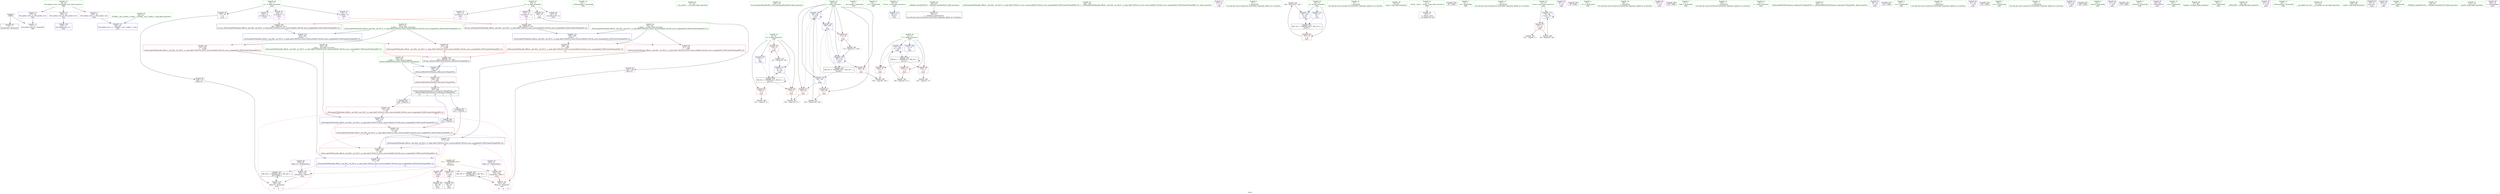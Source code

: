 digraph "SVFG" {
	label="SVFG";

	Node0x55a0fa89cbf0 [shape=record,color=grey,label="{NodeID: 0\nNullPtr}"];
	Node0x55a0fa89cbf0 -> Node0x55a0fa8b5e20[style=solid];
	Node0x55a0fa89cbf0 -> Node0x55a0fa8b50e0[style=solid];
	Node0x55a0fa8b5510 [shape=record,color=red,label="{NodeID: 97\n208\<--200\n\<--__a.addr\n_ZSt4swapIcENSt9enable_ifIXsr6__and_ISt6__not_ISt15__is_tuple_likeIT_EESt21is_move_constructibleIS3_ESt18is_move_assignableIS3_EEE5valueEvE4typeERS3_SC_\n|{<s0>15}}"];
	Node0x55a0fa8b5510:s0 -> Node0x55a0fa8d6030[style=solid,color=red];
	Node0x55a0fa8b2c10 [shape=record,color=green,label="{NodeID: 14\n32\<--1\n_ZZ4mainE2sy\<--dummyObj\nGlob }"];
	Node0x55a0fa8b50e0 [shape=record,color=blue, style = dotted,label="{NodeID: 111\n237\<--3\nllvm.global_ctors_2\<--dummyVal\nGlob }"];
	Node0x55a0fa8b3a10 [shape=record,color=green,label="{NodeID: 28\n51\<--52\n__cxa_atexit\<--__cxa_atexit_field_insensitive\n}"];
	Node0x55a0fa8bacf0 [shape=record,color=blue,label="{NodeID: 125\n202\<--199\n__b.addr\<--__b\n_ZSt4swapIcENSt9enable_ifIXsr6__and_ISt6__not_ISt15__is_tuple_likeIT_EESt21is_move_constructibleIS3_ESt18is_move_assignableIS3_EEE5valueEvE4typeERS3_SC_\n}"];
	Node0x55a0fa8bacf0 -> Node0x55a0fa8b56b0[style=dashed];
	Node0x55a0fa8bacf0 -> Node0x55a0fa8b5780[style=dashed];
	Node0x55a0fa8b46c0 [shape=record,color=green,label="{NodeID: 42\n120\<--121\nllvm.memcpy.p0i8.p0i8.i64\<--llvm.memcpy.p0i8.p0i8.i64_field_insensitive\n}"];
	Node0x55a0fa8b6360 [shape=record,color=black,label="{NodeID: 56\n92\<--89\ncall1\<--\nmain\n}"];
	Node0x55a0fa8b6ec0 [shape=record,color=purple,label="{NodeID: 70\n242\<--32\noffset_0\<--_ZZ4mainE2sy\n}"];
	Node0x55a0fa8b6ec0 -> Node0x55a0fa8b4c40[style=solid];
	Node0x55a0fa8d6460 [shape=record,color=black,label="{NodeID: 250\n199 = PHI(126, 155, )\n1st arg _ZSt4swapIcENSt9enable_ifIXsr6__and_ISt6__not_ISt15__is_tuple_likeIT_EESt21is_move_constructibleIS3_ESt18is_move_assignableIS3_EEE5valueEvE4typeERS3_SC_ }"];
	Node0x55a0fa8d6460 -> Node0x55a0fa8bacf0[style=solid];
	Node0x55a0fa8b7ab0 [shape=record,color=red,label="{NodeID: 84\n130\<--8\n\<--X\nmain\n}"];
	Node0x55a0fa8b7ab0 -> Node0x55a0fa8be670[style=solid];
	Node0x55a0fa89d580 [shape=record,color=green,label="{NodeID: 1\n7\<--1\n__dso_handle\<--dummyObj\nGlob }"];
	Node0x55a0fa8b55e0 [shape=record,color=red,label="{NodeID: 98\n217\<--200\n\<--__a.addr\n_ZSt4swapIcENSt9enable_ifIXsr6__and_ISt6__not_ISt15__is_tuple_likeIT_EESt21is_move_constructibleIS3_ESt18is_move_assignableIS3_EEE5valueEvE4typeERS3_SC_\n}"];
	Node0x55a0fa8b55e0 -> Node0x55a0fa8bae90[style=solid];
	Node0x55a0fa8b2d10 [shape=record,color=green,label="{NodeID: 15\n34\<--1\n.str.7\<--dummyObj\nGlob }"];
	Node0x55a0fa8b51e0 [shape=record,color=blue,label="{NodeID: 112\n66\<--81\nretval\<--\nmain\n}"];
	Node0x55a0fa8b3b10 [shape=record,color=green,label="{NodeID: 29\n50\<--56\n_ZNSt8ios_base4InitD1Ev\<--_ZNSt8ios_base4InitD1Ev_field_insensitive\n}"];
	Node0x55a0fa8b3b10 -> Node0x55a0fa8b5f20[style=solid];
	Node0x55a0fa8badc0 [shape=record,color=blue,label="{NodeID: 126\n204\<--212\n__tmp\<--\n_ZSt4swapIcENSt9enable_ifIXsr6__and_ISt6__not_ISt15__is_tuple_likeIT_EESt21is_move_constructibleIS3_ESt18is_move_assignableIS3_EEE5valueEvE4typeERS3_SC_\n}"];
	Node0x55a0fa8badc0 -> Node0x55a0fa8b5920[style=dashed];
	Node0x55a0fa8badc0 -> Node0x55a0fa8b59f0[style=dashed];
	Node0x55a0fa8b47c0 [shape=record,color=green,label="{NodeID: 43\n128\<--129\n_ZSt4swapIcENSt9enable_ifIXsr6__and_ISt6__not_ISt15__is_tuple_likeIT_EESt21is_move_constructibleIS3_ESt18is_move_assignableIS3_EEE5valueEvE4typeERS3_SC_\<--_ZSt4swapIcENSt9enable_ifIXsr6__and_ISt6__not_ISt15__is_tuple_likeIT_EESt21is_move_constructibleIS3_ESt18is_move_assignableIS3_EEE5valueEvE4typeERS3_SC__field_insensitive\n}"];
	Node0x55a0fa8b6430 [shape=record,color=black,label="{NodeID: 57\n224\<--229\n_ZSt4moveIRcEONSt16remove_referenceIT_E4typeEOS2__ret\<--\n_ZSt4moveIRcEONSt16remove_referenceIT_E4typeEOS2_\n|{<s0>15|<s1>16|<s2>17}}"];
	Node0x55a0fa8b6430:s0 -> Node0x55a0fa8d5c00[style=solid,color=blue];
	Node0x55a0fa8b6430:s1 -> Node0x55a0fa8d5df0[style=solid,color=blue];
	Node0x55a0fa8b6430:s2 -> Node0x55a0fa8d5ef0[style=solid,color=blue];
	Node0x55a0fa8b6f90 [shape=record,color=purple,label="{NodeID: 71\n175\<--34\n\<--.str.7\nmain\n}"];
	Node0x55a0fa8b7b80 [shape=record,color=red,label="{NodeID: 85\n137\<--8\n\<--X\nmain\n}"];
	Node0x55a0fa8b7b80 -> Node0x55a0fa8b8530[style=solid];
	Node0x55a0fa8b1c20 [shape=record,color=green,label="{NodeID: 2\n9\<--1\n\<--dummyObj\nCan only get source location for instruction, argument, global var or function.}"];
	Node0x55a0fa8bdef0 [shape=record,color=grey,label="{NodeID: 182\n108 = Binary(107, 109, )\n}"];
	Node0x55a0fa8bdef0 -> Node0x55a0fa8ba4d0[style=solid];
	Node0x55a0fa8b56b0 [shape=record,color=red,label="{NodeID: 99\n214\<--202\n\<--__b.addr\n_ZSt4swapIcENSt9enable_ifIXsr6__and_ISt6__not_ISt15__is_tuple_likeIT_EESt21is_move_constructibleIS3_ESt18is_move_assignableIS3_EEE5valueEvE4typeERS3_SC_\n|{<s0>16}}"];
	Node0x55a0fa8b56b0:s0 -> Node0x55a0fa8d6030[style=solid,color=red];
	Node0x55a0fa8b2e10 [shape=record,color=green,label="{NodeID: 16\n37\<--1\n\<--dummyObj\nCan only get source location for instruction, argument, global var or function.}"];
	Node0x55a0fa8b52b0 [shape=record,color=blue,label="{NodeID: 113\n74\<--9\nk\<--\nmain\n}"];
	Node0x55a0fa8b52b0 -> Node0x55a0fa8c7f80[style=dashed];
	Node0x55a0fa8b3c10 [shape=record,color=green,label="{NodeID: 30\n63\<--64\nmain\<--main_field_insensitive\n}"];
	Node0x55a0fa8bae90 [shape=record,color=blue,label="{NodeID: 127\n217\<--216\n\<--\n_ZSt4swapIcENSt9enable_ifIXsr6__and_ISt6__not_ISt15__is_tuple_likeIT_EESt21is_move_constructibleIS3_ESt18is_move_assignableIS3_EEE5valueEvE4typeERS3_SC_\n}"];
	Node0x55a0fa8bae90 -> Node0x55a0fa8b59f0[style=dashed];
	Node0x55a0fa8bae90 -> Node0x55a0fa8baf60[style=dashed];
	Node0x55a0fa8b48c0 [shape=record,color=green,label="{NodeID: 44\n200\<--201\n__a.addr\<--__a.addr_field_insensitive\n_ZSt4swapIcENSt9enable_ifIXsr6__and_ISt6__not_ISt15__is_tuple_likeIT_EESt21is_move_constructibleIS3_ESt18is_move_assignableIS3_EEE5valueEvE4typeERS3_SC_\n}"];
	Node0x55a0fa8b48c0 -> Node0x55a0fa8b5510[style=solid];
	Node0x55a0fa8b48c0 -> Node0x55a0fa8b55e0[style=solid];
	Node0x55a0fa8b48c0 -> Node0x55a0fa8bac20[style=solid];
	Node0x55a0fa8b6500 [shape=record,color=purple,label="{NodeID: 58\n47\<--4\n\<--_ZStL8__ioinit\n__cxx_global_var_init\n}"];
	Node0x55a0fa8d3aa0 [shape=record,color=black,label="{NodeID: 238\n93 = PHI()\n}"];
	Node0x55a0fa8b7060 [shape=record,color=purple,label="{NodeID: 72\n235\<--36\nllvm.global_ctors_0\<--llvm.global_ctors\nGlob }"];
	Node0x55a0fa8b7060 -> Node0x55a0fa8b4ee0[style=solid];
	Node0x55a0fa8b7c50 [shape=record,color=red,label="{NodeID: 86\n151\<--11\n\<--Y\nmain\n}"];
	Node0x55a0fa8b7c50 -> Node0x55a0fa8beaf0[style=solid];
	Node0x55a0fa8b1cb0 [shape=record,color=green,label="{NodeID: 3\n13\<--1\n.str\<--dummyObj\nGlob }"];
	Node0x55a0fa8be070 [shape=record,color=grey,label="{NodeID: 183\n145 = Binary(144, 109, )\n}"];
	Node0x55a0fa8be070 -> Node0x55a0fa8ba810[style=solid];
	Node0x55a0fa8b5780 [shape=record,color=red,label="{NodeID: 100\n221\<--202\n\<--__b.addr\n_ZSt4swapIcENSt9enable_ifIXsr6__and_ISt6__not_ISt15__is_tuple_likeIT_EESt21is_move_constructibleIS3_ESt18is_move_assignableIS3_EEE5valueEvE4typeERS3_SC_\n}"];
	Node0x55a0fa8b5780 -> Node0x55a0fa8baf60[style=solid];
	Node0x55a0fa8b2f10 [shape=record,color=green,label="{NodeID: 17\n81\<--1\n\<--dummyObj\nCan only get source location for instruction, argument, global var or function.}"];
	Node0x55a0fa8b5380 [shape=record,color=blue,label="{NodeID: 114\n72\<--98\nIcase\<--dec\nmain\n}"];
	Node0x55a0fa8b5380 -> Node0x55a0fa8b83a0[style=dashed];
	Node0x55a0fa8b5380 -> Node0x55a0fa8b5380[style=dashed];
	Node0x55a0fa8b3d10 [shape=record,color=green,label="{NodeID: 31\n66\<--67\nretval\<--retval_field_insensitive\nmain\n}"];
	Node0x55a0fa8b3d10 -> Node0x55a0fa8b51e0[style=solid];
	Node0x55a0fa8baf60 [shape=record,color=blue,label="{NodeID: 128\n221\<--220\n\<--\n_ZSt4swapIcENSt9enable_ifIXsr6__and_ISt6__not_ISt15__is_tuple_likeIT_EESt21is_move_constructibleIS3_ESt18is_move_assignableIS3_EEE5valueEvE4typeERS3_SC_\n|{<s0>9|<s1>12}}"];
	Node0x55a0fa8baf60:s0 -> Node0x55a0fa8c8480[style=dashed,color=blue];
	Node0x55a0fa8baf60:s1 -> Node0x55a0fa8c8980[style=dashed,color=blue];
	Node0x55a0fa8b4990 [shape=record,color=green,label="{NodeID: 45\n202\<--203\n__b.addr\<--__b.addr_field_insensitive\n_ZSt4swapIcENSt9enable_ifIXsr6__and_ISt6__not_ISt15__is_tuple_likeIT_EESt21is_move_constructibleIS3_ESt18is_move_assignableIS3_EEE5valueEvE4typeERS3_SC_\n}"];
	Node0x55a0fa8b4990 -> Node0x55a0fa8b56b0[style=solid];
	Node0x55a0fa8b4990 -> Node0x55a0fa8b5780[style=solid];
	Node0x55a0fa8b4990 -> Node0x55a0fa8bacf0[style=solid];
	Node0x55a0fa8b65d0 [shape=record,color=purple,label="{NodeID: 59\n84\<--13\n\<--.str\nmain\n}"];
	Node0x55a0fa8d3b70 [shape=record,color=black,label="{NodeID: 239\n48 = PHI()\n}"];
	Node0x55a0fa8b7160 [shape=record,color=purple,label="{NodeID: 73\n236\<--36\nllvm.global_ctors_1\<--llvm.global_ctors\nGlob }"];
	Node0x55a0fa8b7160 -> Node0x55a0fa8b4fe0[style=solid];
	Node0x55a0fa8b7d20 [shape=record,color=red,label="{NodeID: 87\n157\<--11\n\<--Y\nmain\n}"];
	Node0x55a0fa8b7d20 -> Node0x55a0fa8be1f0[style=solid];
	Node0x55a0fa8b1d40 [shape=record,color=green,label="{NodeID: 4\n15\<--1\n.str.1\<--dummyObj\nGlob }"];
	Node0x55a0fa8be1f0 [shape=record,color=grey,label="{NodeID: 184\n158 = Binary(9, 157, )\n}"];
	Node0x55a0fa8be1f0 -> Node0x55a0fa8ba9b0[style=solid];
	Node0x55a0fa8b5850 [shape=record,color=red,label="{NodeID: 101\n212\<--209\n\<--call\n_ZSt4swapIcENSt9enable_ifIXsr6__and_ISt6__not_ISt15__is_tuple_likeIT_EESt21is_move_constructibleIS3_ESt18is_move_assignableIS3_EEE5valueEvE4typeERS3_SC_\n}"];
	Node0x55a0fa8b5850 -> Node0x55a0fa8badc0[style=solid];
	Node0x55a0fa8b3010 [shape=record,color=green,label="{NodeID: 18\n99\<--1\n\<--dummyObj\nCan only get source location for instruction, argument, global var or function.}"];
	Node0x55a0fa8c6b80 [shape=record,color=black,label="{NodeID: 198\nMR_4V_2 = PHI(MR_4V_4, MR_4V_1, )\npts\{10 \}\n}"];
	Node0x55a0fa8c6b80 -> Node0x55a0fa8b79e0[style=dashed];
	Node0x55a0fa8c6b80 -> Node0x55a0fa8b7ab0[style=dashed];
	Node0x55a0fa8c6b80 -> Node0x55a0fa8b7b80[style=dashed];
	Node0x55a0fa8c6b80 -> Node0x55a0fa8ba670[style=dashed];
	Node0x55a0fa8c6b80 -> Node0x55a0fa8c6b80[style=dashed];
	Node0x55a0fa8ba4d0 [shape=record,color=blue,label="{NodeID: 115\n74\<--108\nk\<--inc\nmain\n}"];
	Node0x55a0fa8ba4d0 -> Node0x55a0fa8c7f80[style=dashed];
	Node0x55a0fa8b3de0 [shape=record,color=green,label="{NodeID: 32\n68\<--69\ni\<--i_field_insensitive\nmain\n}"];
	Node0x55a0fa8b3de0 -> Node0x55a0fa8b8060[style=solid];
	Node0x55a0fa8b3de0 -> Node0x55a0fa8b8130[style=solid];
	Node0x55a0fa8b3de0 -> Node0x55a0fa8b8200[style=solid];
	Node0x55a0fa8b3de0 -> Node0x55a0fa8b82d0[style=solid];
	Node0x55a0fa8b3de0 -> Node0x55a0fa8ba740[style=solid];
	Node0x55a0fa8b3de0 -> Node0x55a0fa8ba810[style=solid];
	Node0x55a0fa8b3de0 -> Node0x55a0fa8baa80[style=solid];
	Node0x55a0fa8b3de0 -> Node0x55a0fa8bab50[style=solid];
	Node0x55a0fa8bb030 [shape=record,color=blue,label="{NodeID: 129\n226\<--225\n__t.addr\<--__t\n_ZSt4moveIRcEONSt16remove_referenceIT_E4typeEOS2_\n}"];
	Node0x55a0fa8bb030 -> Node0x55a0fa8b5ac0[style=dashed];
	Node0x55a0fa8b4a60 [shape=record,color=green,label="{NodeID: 46\n204\<--205\n__tmp\<--__tmp_field_insensitive\n_ZSt4swapIcENSt9enable_ifIXsr6__and_ISt6__not_ISt15__is_tuple_likeIT_EESt21is_move_constructibleIS3_ESt18is_move_assignableIS3_EEE5valueEvE4typeERS3_SC_\n|{|<s1>17}}"];
	Node0x55a0fa8b4a60 -> Node0x55a0fa8badc0[style=solid];
	Node0x55a0fa8b4a60:s1 -> Node0x55a0fa8d6030[style=solid,color=red];
	Node0x55a0fa8b66a0 [shape=record,color=purple,label="{NodeID: 60\n85\<--15\n\<--.str.1\nmain\n}"];
	Node0x55a0fa8d3670 [shape=record,color=black,label="{NodeID: 240\n104 = PHI()\n}"];
	Node0x55a0fa8b7260 [shape=record,color=purple,label="{NodeID: 74\n237\<--36\nllvm.global_ctors_2\<--llvm.global_ctors\nGlob }"];
	Node0x55a0fa8b7260 -> Node0x55a0fa8b50e0[style=solid];
	Node0x55a0fa8b7df0 [shape=record,color=red,label="{NodeID: 88\n164\<--11\n\<--Y\nmain\n}"];
	Node0x55a0fa8b7df0 -> Node0x55a0fa8be970[style=solid];
	Node0x55a0fa8b1dd0 [shape=record,color=green,label="{NodeID: 5\n17\<--1\nstdin\<--dummyObj\nGlob }"];
	Node0x55a0fa8be370 [shape=record,color=grey,label="{NodeID: 185\n172 = Binary(171, 109, )\n}"];
	Node0x55a0fa8be370 -> Node0x55a0fa8bab50[style=solid];
	Node0x55a0fa8b5920 [shape=record,color=red,label="{NodeID: 102\n216\<--215\n\<--call1\n_ZSt4swapIcENSt9enable_ifIXsr6__and_ISt6__not_ISt15__is_tuple_likeIT_EESt21is_move_constructibleIS3_ESt18is_move_assignableIS3_EEE5valueEvE4typeERS3_SC_\n}"];
	Node0x55a0fa8b5920 -> Node0x55a0fa8bae90[style=solid];
	Node0x55a0fa8b3110 [shape=record,color=green,label="{NodeID: 19\n109\<--1\n\<--dummyObj\nCan only get source location for instruction, argument, global var or function.}"];
	Node0x55a0fa8c7080 [shape=record,color=black,label="{NodeID: 199\nMR_6V_2 = PHI(MR_6V_4, MR_6V_1, )\npts\{12 \}\n}"];
	Node0x55a0fa8c7080 -> Node0x55a0fa8b7c50[style=dashed];
	Node0x55a0fa8c7080 -> Node0x55a0fa8b7d20[style=dashed];
	Node0x55a0fa8c7080 -> Node0x55a0fa8b7df0[style=dashed];
	Node0x55a0fa8c7080 -> Node0x55a0fa8ba9b0[style=dashed];
	Node0x55a0fa8c7080 -> Node0x55a0fa8c7080[style=dashed];
	Node0x55a0fa8ba5a0 [shape=record,color=blue, style = dotted,label="{NodeID: 116\n238\<--240\noffset_0\<--dummyVal\nmain\n|{|<s1>9|<s2>9|<s3>9}}"];
	Node0x55a0fa8ba5a0 -> Node0x55a0fa8c8480[style=dashed];
	Node0x55a0fa8ba5a0:s1 -> Node0x55a0fa8b5850[style=dashed,color=red];
	Node0x55a0fa8ba5a0:s2 -> Node0x55a0fa8b5920[style=dashed,color=red];
	Node0x55a0fa8ba5a0:s3 -> Node0x55a0fa8bae90[style=dashed,color=red];
	Node0x55a0fa8b3eb0 [shape=record,color=green,label="{NodeID: 33\n70\<--71\nj\<--j_field_insensitive\nmain\n}"];
	Node0x55a0fa8b4b30 [shape=record,color=green,label="{NodeID: 47\n210\<--211\n_ZSt4moveIRcEONSt16remove_referenceIT_E4typeEOS2_\<--_ZSt4moveIRcEONSt16remove_referenceIT_E4typeEOS2__field_insensitive\n}"];
	Node0x55a0fa8b6770 [shape=record,color=purple,label="{NodeID: 61\n90\<--18\n\<--.str.2\nmain\n}"];
	Node0x55a0fa8d3770 [shape=record,color=black,label="{NodeID: 241\n112 = PHI()\n}"];
	Node0x55a0fa8b7360 [shape=record,color=purple,label="{NodeID: 75\n125\<--76\narrayidx\<--sx\nmain\n|{<s0>9}}"];
	Node0x55a0fa8b7360:s0 -> Node0x55a0fa8d6310[style=solid,color=red];
	Node0x55a0fa8b7ec0 [shape=record,color=red,label="{NodeID: 89\n83\<--17\n\<--stdin\nmain\n}"];
	Node0x55a0fa8b7ec0 -> Node0x55a0fa8b6290[style=solid];
	Node0x55a0fa8b2610 [shape=record,color=green,label="{NodeID: 6\n18\<--1\n.str.2\<--dummyObj\nGlob }"];
	Node0x55a0fa8be4f0 [shape=record,color=grey,label="{NodeID: 186\n98 = Binary(97, 99, )\n}"];
	Node0x55a0fa8be4f0 -> Node0x55a0fa8b5380[style=solid];
	Node0x55a0fa8b59f0 [shape=record,color=red,label="{NodeID: 103\n220\<--219\n\<--call2\n_ZSt4swapIcENSt9enable_ifIXsr6__and_ISt6__not_ISt15__is_tuple_likeIT_EESt21is_move_constructibleIS3_ESt18is_move_assignableIS3_EEE5valueEvE4typeERS3_SC_\n}"];
	Node0x55a0fa8b59f0 -> Node0x55a0fa8baf60[style=solid];
	Node0x55a0fa8b3210 [shape=record,color=green,label="{NodeID: 20\n118\<--1\n\<--dummyObj\nCan only get source location for instruction, argument, global var or function.}"];
	Node0x55a0fa8c7580 [shape=record,color=black,label="{NodeID: 200\nMR_10V_2 = PHI(MR_10V_7, MR_10V_1, )\npts\{69 \}\n}"];
	Node0x55a0fa8c7580 -> Node0x55a0fa8ba740[style=dashed];
	Node0x55a0fa8ba670 [shape=record,color=blue,label="{NodeID: 117\n8\<--131\nX\<--sub\nmain\n}"];
	Node0x55a0fa8ba670 -> Node0x55a0fa8b7b80[style=dashed];
	Node0x55a0fa8ba670 -> Node0x55a0fa8c6b80[style=dashed];
	Node0x55a0fa8b3f80 [shape=record,color=green,label="{NodeID: 34\n72\<--73\nIcase\<--Icase_field_insensitive\nmain\n}"];
	Node0x55a0fa8b3f80 -> Node0x55a0fa8b83a0[style=solid];
	Node0x55a0fa8b3f80 -> Node0x55a0fa8b5380[style=solid];
	Node0x55a0fa8b5c50 [shape=record,color=green,label="{NodeID: 48\n226\<--227\n__t.addr\<--__t.addr_field_insensitive\n_ZSt4moveIRcEONSt16remove_referenceIT_E4typeEOS2_\n}"];
	Node0x55a0fa8b5c50 -> Node0x55a0fa8b5ac0[style=solid];
	Node0x55a0fa8b5c50 -> Node0x55a0fa8bb030[style=solid];
	Node0x55a0fa8b6840 [shape=record,color=purple,label="{NodeID: 62\n91\<--20\n\<--.str.3\nmain\n}"];
	Node0x55a0fa8d3870 [shape=record,color=black,label="{NodeID: 242\n142 = PHI()\n}"];
	Node0x55a0fa8b7430 [shape=record,color=purple,label="{NodeID: 76\n126\<--76\narrayidx5\<--sx\nmain\n|{<s0>9}}"];
	Node0x55a0fa8b7430:s0 -> Node0x55a0fa8d6460[style=solid,color=red];
	Node0x55a0fa8b7f90 [shape=record,color=red,label="{NodeID: 90\n89\<--22\n\<--stdout\nmain\n}"];
	Node0x55a0fa8b7f90 -> Node0x55a0fa8b6360[style=solid];
	Node0x55a0fa8b26a0 [shape=record,color=green,label="{NodeID: 7\n20\<--1\n.str.3\<--dummyObj\nGlob }"];
	Node0x55a0fa8be670 [shape=record,color=grey,label="{NodeID: 187\n131 = Binary(9, 130, )\n}"];
	Node0x55a0fa8be670 -> Node0x55a0fa8ba670[style=solid];
	Node0x55a0fa8b5ac0 [shape=record,color=red,label="{NodeID: 104\n229\<--226\n\<--__t.addr\n_ZSt4moveIRcEONSt16remove_referenceIT_E4typeEOS2_\n}"];
	Node0x55a0fa8b5ac0 -> Node0x55a0fa8b6430[style=solid];
	Node0x55a0fa8b3310 [shape=record,color=green,label="{NodeID: 21\n119\<--1\n\<--dummyObj\nCan only get source location for instruction, argument, global var or function.}"];
	Node0x55a0fa8ba740 [shape=record,color=blue,label="{NodeID: 118\n68\<--109\ni\<--\nmain\n}"];
	Node0x55a0fa8ba740 -> Node0x55a0fa8b8060[style=dashed];
	Node0x55a0fa8ba740 -> Node0x55a0fa8b8130[style=dashed];
	Node0x55a0fa8ba740 -> Node0x55a0fa8ba810[style=dashed];
	Node0x55a0fa8ba740 -> Node0x55a0fa8baa80[style=dashed];
	Node0x55a0fa8b4050 [shape=record,color=green,label="{NodeID: 35\n74\<--75\nk\<--k_field_insensitive\nmain\n}"];
	Node0x55a0fa8b4050 -> Node0x55a0fa8b5440[style=solid];
	Node0x55a0fa8b4050 -> Node0x55a0fa8b52b0[style=solid];
	Node0x55a0fa8b4050 -> Node0x55a0fa8ba4d0[style=solid];
	Node0x55a0fa8b5d20 [shape=record,color=green,label="{NodeID: 49\n38\<--231\n_GLOBAL__sub_I_LinKin_1_0.cpp\<--_GLOBAL__sub_I_LinKin_1_0.cpp_field_insensitive\n}"];
	Node0x55a0fa8b5d20 -> Node0x55a0fa8b4fe0[style=solid];
	Node0x55a0fa8b6910 [shape=record,color=purple,label="{NodeID: 63\n103\<--24\n\<--.str.4\nmain\n}"];
	Node0x55a0fa8d5a60 [shape=record,color=black,label="{NodeID: 243\n169 = PHI()\n}"];
	Node0x55a0fa8b7500 [shape=record,color=purple,label="{NodeID: 77\n140\<--76\narraydecay\<--sx\nmain\n}"];
	Node0x55a0fa8b8060 [shape=record,color=red,label="{NodeID: 91\n136\<--68\n\<--i\nmain\n}"];
	Node0x55a0fa8b8060 -> Node0x55a0fa8b8530[style=solid];
	Node0x55a0fa8b2730 [shape=record,color=green,label="{NodeID: 8\n22\<--1\nstdout\<--dummyObj\nGlob }"];
	Node0x55a0fa8be7f0 [shape=record,color=grey,label="{NodeID: 188\n123 = cmp(122, 9, )\n}"];
	Node0x55a0fa8b5b90 [shape=record,color=red,label="{NodeID: 105\n240\<--239\ndummyVal\<--offset_0\nmain\n}"];
	Node0x55a0fa8b5b90 -> Node0x55a0fa8ba5a0[style=solid];
	Node0x55a0fa8b3410 [shape=record,color=green,label="{NodeID: 22\n4\<--6\n_ZStL8__ioinit\<--_ZStL8__ioinit_field_insensitive\nGlob }"];
	Node0x55a0fa8b3410 -> Node0x55a0fa8b6500[style=solid];
	Node0x55a0fa8c7f80 [shape=record,color=black,label="{NodeID: 202\nMR_14V_3 = PHI(MR_14V_4, MR_14V_2, )\npts\{75 \}\n}"];
	Node0x55a0fa8c7f80 -> Node0x55a0fa8b5440[style=dashed];
	Node0x55a0fa8c7f80 -> Node0x55a0fa8ba4d0[style=dashed];
	Node0x55a0fa8ba810 [shape=record,color=blue,label="{NodeID: 119\n68\<--145\ni\<--inc8\nmain\n}"];
	Node0x55a0fa8ba810 -> Node0x55a0fa8b8060[style=dashed];
	Node0x55a0fa8ba810 -> Node0x55a0fa8b8130[style=dashed];
	Node0x55a0fa8ba810 -> Node0x55a0fa8ba810[style=dashed];
	Node0x55a0fa8ba810 -> Node0x55a0fa8baa80[style=dashed];
	Node0x55a0fa8b4120 [shape=record,color=green,label="{NodeID: 36\n76\<--77\nsx\<--sx_field_insensitive\nmain\n}"];
	Node0x55a0fa8b4120 -> Node0x55a0fa8b6020[style=solid];
	Node0x55a0fa8b4120 -> Node0x55a0fa8b7360[style=solid];
	Node0x55a0fa8b4120 -> Node0x55a0fa8b7430[style=solid];
	Node0x55a0fa8b4120 -> Node0x55a0fa8b7500[style=solid];
	Node0x55a0fa8b5e20 [shape=record,color=black,label="{NodeID: 50\n2\<--3\ndummyVal\<--dummyVal\n}"];
	Node0x55a0fa8b69e0 [shape=record,color=purple,label="{NodeID: 64\n111\<--26\n\<--.str.5\nmain\n}"];
	Node0x55a0fa8d5b30 [shape=record,color=black,label="{NodeID: 244\n176 = PHI()\n}"];
	Node0x55a0fa8b75d0 [shape=record,color=purple,label="{NodeID: 78\n154\<--78\narrayidx11\<--sy\nmain\n|{<s0>12}}"];
	Node0x55a0fa8b75d0:s0 -> Node0x55a0fa8d6310[style=solid,color=red];
	Node0x55a0fa8b8130 [shape=record,color=red,label="{NodeID: 92\n144\<--68\n\<--i\nmain\n}"];
	Node0x55a0fa8b8130 -> Node0x55a0fa8be070[style=solid];
	Node0x55a0fa8b27c0 [shape=record,color=green,label="{NodeID: 9\n23\<--1\n_ZSt3cin\<--dummyObj\nGlob }"];
	Node0x55a0fa8be970 [shape=record,color=grey,label="{NodeID: 189\n165 = cmp(163, 164, )\n}"];
	Node0x55a0fa8b4c40 [shape=record,color=red,label="{NodeID: 106\n243\<--242\ndummyVal\<--offset_0\nmain\n}"];
	Node0x55a0fa8b4c40 -> Node0x55a0fa8ba8e0[style=solid];
	Node0x55a0fa8b3510 [shape=record,color=green,label="{NodeID: 23\n8\<--10\nX\<--X_field_insensitive\nGlob }"];
	Node0x55a0fa8b3510 -> Node0x55a0fa8b79e0[style=solid];
	Node0x55a0fa8b3510 -> Node0x55a0fa8b7ab0[style=solid];
	Node0x55a0fa8b3510 -> Node0x55a0fa8b7b80[style=solid];
	Node0x55a0fa8b3510 -> Node0x55a0fa8b4d10[style=solid];
	Node0x55a0fa8b3510 -> Node0x55a0fa8ba670[style=solid];
	Node0x55a0fa8c8480 [shape=record,color=black,label="{NodeID: 203\nMR_16V_2 = PHI(MR_16V_5, MR_16V_1, )\npts\{770000 \}\n}"];
	Node0x55a0fa8c8480 -> Node0x55a0fa8ba5a0[style=dashed];
	Node0x55a0fa8ba8e0 [shape=record,color=blue, style = dotted,label="{NodeID: 120\n241\<--243\noffset_0\<--dummyVal\nmain\n|{|<s1>12|<s2>12|<s3>12}}"];
	Node0x55a0fa8ba8e0 -> Node0x55a0fa8c8980[style=dashed];
	Node0x55a0fa8ba8e0:s1 -> Node0x55a0fa8b5850[style=dashed,color=red];
	Node0x55a0fa8ba8e0:s2 -> Node0x55a0fa8b5920[style=dashed,color=red];
	Node0x55a0fa8ba8e0:s3 -> Node0x55a0fa8bae90[style=dashed,color=red];
	Node0x55a0fa8b41f0 [shape=record,color=green,label="{NodeID: 37\n78\<--79\nsy\<--sy_field_insensitive\nmain\n}"];
	Node0x55a0fa8b41f0 -> Node0x55a0fa8b60f0[style=solid];
	Node0x55a0fa8b41f0 -> Node0x55a0fa8b75d0[style=solid];
	Node0x55a0fa8b41f0 -> Node0x55a0fa8b76a0[style=solid];
	Node0x55a0fa8b41f0 -> Node0x55a0fa8b7770[style=solid];
	Node0x55a0fa8b5f20 [shape=record,color=black,label="{NodeID: 51\n49\<--50\n\<--_ZNSt8ios_base4InitD1Ev\nCan only get source location for instruction, argument, global var or function.}"];
	Node0x55a0fa8b6ab0 [shape=record,color=purple,label="{NodeID: 65\n116\<--28\n\<--_ZZ4mainE2sx\nmain\n}"];
	Node0x55a0fa8d5c00 [shape=record,color=black,label="{NodeID: 245\n209 = PHI(224, )\n}"];
	Node0x55a0fa8d5c00 -> Node0x55a0fa8b5850[style=solid];
	Node0x55a0fa8b76a0 [shape=record,color=purple,label="{NodeID: 79\n155\<--78\narrayidx12\<--sy\nmain\n|{<s0>12}}"];
	Node0x55a0fa8b76a0:s0 -> Node0x55a0fa8d6460[style=solid,color=red];
	Node0x55a0fa8b8200 [shape=record,color=red,label="{NodeID: 93\n163\<--68\n\<--i\nmain\n}"];
	Node0x55a0fa8b8200 -> Node0x55a0fa8be970[style=solid];
	Node0x55a0fa8b2850 [shape=record,color=green,label="{NodeID: 10\n24\<--1\n.str.4\<--dummyObj\nGlob }"];
	Node0x55a0fa8beaf0 [shape=record,color=grey,label="{NodeID: 190\n152 = cmp(151, 9, )\n}"];
	Node0x55a0fa8b4d10 [shape=record,color=blue,label="{NodeID: 107\n8\<--9\nX\<--\nGlob }"];
	Node0x55a0fa8b4d10 -> Node0x55a0fa8c6b80[style=dashed];
	Node0x55a0fa8b3610 [shape=record,color=green,label="{NodeID: 24\n11\<--12\nY\<--Y_field_insensitive\nGlob }"];
	Node0x55a0fa8b3610 -> Node0x55a0fa8b7c50[style=solid];
	Node0x55a0fa8b3610 -> Node0x55a0fa8b7d20[style=solid];
	Node0x55a0fa8b3610 -> Node0x55a0fa8b7df0[style=solid];
	Node0x55a0fa8b3610 -> Node0x55a0fa8b4de0[style=solid];
	Node0x55a0fa8b3610 -> Node0x55a0fa8ba9b0[style=solid];
	Node0x55a0fa8c8980 [shape=record,color=black,label="{NodeID: 204\nMR_18V_2 = PHI(MR_18V_5, MR_18V_1, )\npts\{790000 \}\n}"];
	Node0x55a0fa8c8980 -> Node0x55a0fa8ba8e0[style=dashed];
	Node0x55a0fa8ba9b0 [shape=record,color=blue,label="{NodeID: 121\n11\<--158\nY\<--sub13\nmain\n}"];
	Node0x55a0fa8ba9b0 -> Node0x55a0fa8b7df0[style=dashed];
	Node0x55a0fa8ba9b0 -> Node0x55a0fa8c7080[style=dashed];
	Node0x55a0fa8b42c0 [shape=record,color=green,label="{NodeID: 38\n87\<--88\nfreopen\<--freopen_field_insensitive\n}"];
	Node0x55a0fa8b6020 [shape=record,color=black,label="{NodeID: 52\n115\<--76\n\<--sx\nmain\n}"];
	Node0x55a0fa8b6020 -> Node0x55a0fa8b7840[style=solid];
	Node0x55a0fa8b6b80 [shape=record,color=purple,label="{NodeID: 66\n239\<--28\noffset_0\<--_ZZ4mainE2sx\n}"];
	Node0x55a0fa8b6b80 -> Node0x55a0fa8b5b90[style=solid];
	Node0x55a0fa8d5df0 [shape=record,color=black,label="{NodeID: 246\n215 = PHI(224, )\n}"];
	Node0x55a0fa8d5df0 -> Node0x55a0fa8b5920[style=solid];
	Node0x55a0fa8b7770 [shape=record,color=purple,label="{NodeID: 80\n167\<--78\narraydecay18\<--sy\nmain\n}"];
	Node0x55a0fa8b82d0 [shape=record,color=red,label="{NodeID: 94\n171\<--68\n\<--i\nmain\n}"];
	Node0x55a0fa8b82d0 -> Node0x55a0fa8be370[style=solid];
	Node0x55a0fa8b2910 [shape=record,color=green,label="{NodeID: 11\n26\<--1\n.str.5\<--dummyObj\nGlob }"];
	Node0x55a0fa8bec70 [shape=record,color=grey,label="{NodeID: 191\n101 = cmp(97, 9, )\n}"];
	Node0x55a0fa8b4de0 [shape=record,color=blue,label="{NodeID: 108\n11\<--9\nY\<--\nGlob }"];
	Node0x55a0fa8b4de0 -> Node0x55a0fa8c7080[style=dashed];
	Node0x55a0fa8b3710 [shape=record,color=green,label="{NodeID: 25\n36\<--40\nllvm.global_ctors\<--llvm.global_ctors_field_insensitive\nGlob }"];
	Node0x55a0fa8b3710 -> Node0x55a0fa8b7060[style=solid];
	Node0x55a0fa8b3710 -> Node0x55a0fa8b7160[style=solid];
	Node0x55a0fa8b3710 -> Node0x55a0fa8b7260[style=solid];
	Node0x55a0fa8baa80 [shape=record,color=blue,label="{NodeID: 122\n68\<--109\ni\<--\nmain\n}"];
	Node0x55a0fa8baa80 -> Node0x55a0fa8b8200[style=dashed];
	Node0x55a0fa8baa80 -> Node0x55a0fa8b82d0[style=dashed];
	Node0x55a0fa8baa80 -> Node0x55a0fa8bab50[style=dashed];
	Node0x55a0fa8baa80 -> Node0x55a0fa8c7580[style=dashed];
	Node0x55a0fa8b43c0 [shape=record,color=green,label="{NodeID: 39\n94\<--95\n_ZNSirsERl\<--_ZNSirsERl_field_insensitive\n}"];
	Node0x55a0fa8b60f0 [shape=record,color=black,label="{NodeID: 53\n148\<--78\n\<--sy\nmain\n}"];
	Node0x55a0fa8b60f0 -> Node0x55a0fa8b7910[style=solid];
	Node0x55a0fa8b6c50 [shape=record,color=purple,label="{NodeID: 67\n141\<--30\n\<--.str.6\nmain\n}"];
	Node0x55a0fa8d5ef0 [shape=record,color=black,label="{NodeID: 247\n219 = PHI(224, )\n}"];
	Node0x55a0fa8d5ef0 -> Node0x55a0fa8b59f0[style=solid];
	Node0x55a0fa8b7840 [shape=record,color=purple,label="{NodeID: 81\n238\<--115\noffset_0\<--\n}"];
	Node0x55a0fa8b7840 -> Node0x55a0fa8ba5a0[style=solid];
	Node0x55a0fa8b83a0 [shape=record,color=red,label="{NodeID: 95\n97\<--72\n\<--Icase\nmain\n}"];
	Node0x55a0fa8b83a0 -> Node0x55a0fa8be4f0[style=solid];
	Node0x55a0fa8b83a0 -> Node0x55a0fa8bec70[style=solid];
	Node0x55a0fa8b2a10 [shape=record,color=green,label="{NodeID: 12\n28\<--1\n_ZZ4mainE2sx\<--dummyObj\nGlob }"];
	Node0x55a0fa8b8530 [shape=record,color=grey,label="{NodeID: 192\n138 = cmp(136, 137, )\n}"];
	Node0x55a0fa8b4ee0 [shape=record,color=blue,label="{NodeID: 109\n235\<--37\nllvm.global_ctors_0\<--\nGlob }"];
	Node0x55a0fa8b3810 [shape=record,color=green,label="{NodeID: 26\n41\<--42\n__cxx_global_var_init\<--__cxx_global_var_init_field_insensitive\n}"];
	Node0x55a0fa8bab50 [shape=record,color=blue,label="{NodeID: 123\n68\<--172\ni\<--inc21\nmain\n}"];
	Node0x55a0fa8bab50 -> Node0x55a0fa8b8200[style=dashed];
	Node0x55a0fa8bab50 -> Node0x55a0fa8b82d0[style=dashed];
	Node0x55a0fa8bab50 -> Node0x55a0fa8bab50[style=dashed];
	Node0x55a0fa8bab50 -> Node0x55a0fa8c7580[style=dashed];
	Node0x55a0fa8b44c0 [shape=record,color=green,label="{NodeID: 40\n105\<--106\nscanf\<--scanf_field_insensitive\n}"];
	Node0x55a0fa8b61c0 [shape=record,color=black,label="{NodeID: 54\n65\<--81\nmain_ret\<--\nmain\n}"];
	Node0x55a0fa8b6d20 [shape=record,color=purple,label="{NodeID: 68\n168\<--30\n\<--.str.6\nmain\n}"];
	Node0x55a0fa8d6030 [shape=record,color=black,label="{NodeID: 248\n225 = PHI(208, 214, 204, )\n0th arg _ZSt4moveIRcEONSt16remove_referenceIT_E4typeEOS2_ }"];
	Node0x55a0fa8d6030 -> Node0x55a0fa8bb030[style=solid];
	Node0x55a0fa8b7910 [shape=record,color=purple,label="{NodeID: 82\n241\<--148\noffset_0\<--\n}"];
	Node0x55a0fa8b7910 -> Node0x55a0fa8ba8e0[style=solid];
	Node0x55a0fa8b5440 [shape=record,color=red,label="{NodeID: 96\n107\<--74\n\<--k\nmain\n}"];
	Node0x55a0fa8b5440 -> Node0x55a0fa8bdef0[style=solid];
	Node0x55a0fa8b2b10 [shape=record,color=green,label="{NodeID: 13\n30\<--1\n.str.6\<--dummyObj\nGlob }"];
	Node0x55a0fa8b4fe0 [shape=record,color=blue,label="{NodeID: 110\n236\<--38\nllvm.global_ctors_1\<--_GLOBAL__sub_I_LinKin_1_0.cpp\nGlob }"];
	Node0x55a0fa8b3910 [shape=record,color=green,label="{NodeID: 27\n45\<--46\n_ZNSt8ios_base4InitC1Ev\<--_ZNSt8ios_base4InitC1Ev_field_insensitive\n}"];
	Node0x55a0fa7834f0 [shape=record,color=yellow,style=double,label="{NodeID: 207\n2V_1 = ENCHI(MR_2V_0)\npts\{1 \}\nFun[main]}"];
	Node0x55a0fa7834f0 -> Node0x55a0fa8b7ec0[style=dashed];
	Node0x55a0fa7834f0 -> Node0x55a0fa8b7f90[style=dashed];
	Node0x55a0fa7834f0 -> Node0x55a0fa8b5b90[style=dashed];
	Node0x55a0fa7834f0 -> Node0x55a0fa8b4c40[style=dashed];
	Node0x55a0fa8bac20 [shape=record,color=blue,label="{NodeID: 124\n200\<--198\n__a.addr\<--__a\n_ZSt4swapIcENSt9enable_ifIXsr6__and_ISt6__not_ISt15__is_tuple_likeIT_EESt21is_move_constructibleIS3_ESt18is_move_assignableIS3_EEE5valueEvE4typeERS3_SC_\n}"];
	Node0x55a0fa8bac20 -> Node0x55a0fa8b5510[style=dashed];
	Node0x55a0fa8bac20 -> Node0x55a0fa8b55e0[style=dashed];
	Node0x55a0fa8b45c0 [shape=record,color=green,label="{NodeID: 41\n113\<--114\nprintf\<--printf_field_insensitive\n}"];
	Node0x55a0fa8b6290 [shape=record,color=black,label="{NodeID: 55\n86\<--83\ncall\<--\nmain\n}"];
	Node0x55a0fa8b6df0 [shape=record,color=purple,label="{NodeID: 69\n149\<--32\n\<--_ZZ4mainE2sy\nmain\n}"];
	Node0x55a0fa8d6310 [shape=record,color=black,label="{NodeID: 249\n198 = PHI(125, 154, )\n0th arg _ZSt4swapIcENSt9enable_ifIXsr6__and_ISt6__not_ISt15__is_tuple_likeIT_EESt21is_move_constructibleIS3_ESt18is_move_assignableIS3_EEE5valueEvE4typeERS3_SC_ }"];
	Node0x55a0fa8d6310 -> Node0x55a0fa8bac20[style=solid];
	Node0x55a0fa8b79e0 [shape=record,color=red,label="{NodeID: 83\n122\<--8\n\<--X\nmain\n}"];
	Node0x55a0fa8b79e0 -> Node0x55a0fa8be7f0[style=solid];
}
